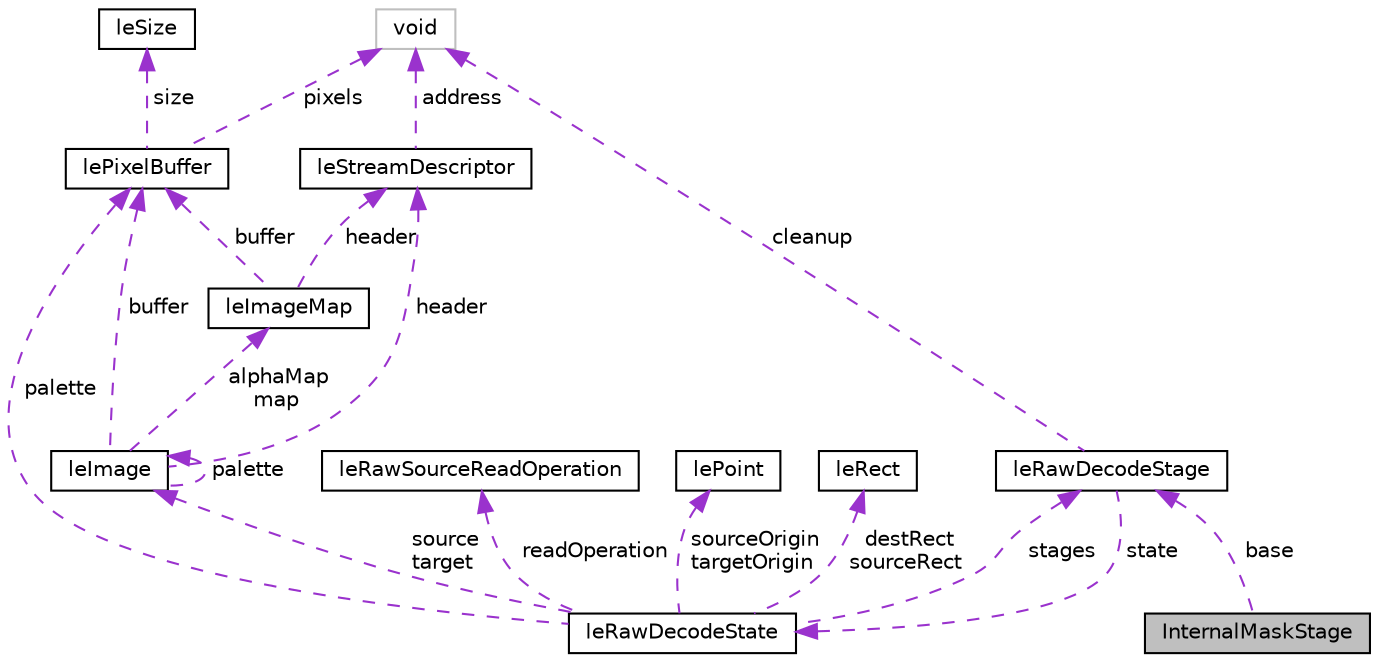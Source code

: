 digraph "InternalMaskStage"
{
 // LATEX_PDF_SIZE
  edge [fontname="Helvetica",fontsize="10",labelfontname="Helvetica",labelfontsize="10"];
  node [fontname="Helvetica",fontsize="10",shape=record];
  Node1 [label="InternalMaskStage",height=0.2,width=0.4,color="black", fillcolor="grey75", style="filled", fontcolor="black",tooltip=" "];
  Node2 -> Node1 [dir="back",color="darkorchid3",fontsize="10",style="dashed",label=" base" ,fontname="Helvetica"];
  Node2 [label="leRawDecodeStage",height=0.2,width=0.4,color="black", fillcolor="white", style="filled",URL="$structleRawDecodeStage.html",tooltip=" "];
  Node3 -> Node2 [dir="back",color="darkorchid3",fontsize="10",style="dashed",label=" cleanup" ,fontname="Helvetica"];
  Node3 [label="void",height=0.2,width=0.4,color="grey75", fillcolor="white", style="filled",tooltip=" "];
  Node4 -> Node2 [dir="back",color="darkorchid3",fontsize="10",style="dashed",label=" state" ,fontname="Helvetica"];
  Node4 [label="leRawDecodeState",height=0.2,width=0.4,color="black", fillcolor="white", style="filled",URL="$structleRawDecodeState.html",tooltip=" "];
  Node5 -> Node4 [dir="back",color="darkorchid3",fontsize="10",style="dashed",label=" palette" ,fontname="Helvetica"];
  Node5 [label="lePixelBuffer",height=0.2,width=0.4,color="black", fillcolor="white", style="filled",URL="$structlePixelBuffer.html",tooltip=" "];
  Node3 -> Node5 [dir="back",color="darkorchid3",fontsize="10",style="dashed",label=" pixels" ,fontname="Helvetica"];
  Node6 -> Node5 [dir="back",color="darkorchid3",fontsize="10",style="dashed",label=" size" ,fontname="Helvetica"];
  Node6 [label="leSize",height=0.2,width=0.4,color="black", fillcolor="white", style="filled",URL="$structleSize.html",tooltip="This structure is used represents the size of an item."];
  Node7 -> Node4 [dir="back",color="darkorchid3",fontsize="10",style="dashed",label=" source\ntarget" ,fontname="Helvetica"];
  Node7 [label="leImage",height=0.2,width=0.4,color="black", fillcolor="white", style="filled",URL="$structleImage.html",tooltip=" "];
  Node5 -> Node7 [dir="back",color="darkorchid3",fontsize="10",style="dashed",label=" buffer" ,fontname="Helvetica"];
  Node8 -> Node7 [dir="back",color="darkorchid3",fontsize="10",style="dashed",label=" header" ,fontname="Helvetica"];
  Node8 [label="leStreamDescriptor",height=0.2,width=0.4,color="black", fillcolor="white", style="filled",URL="$structleStreamDescriptor.html",tooltip="This struct represents a stream descriptor."];
  Node3 -> Node8 [dir="back",color="darkorchid3",fontsize="10",style="dashed",label=" address" ,fontname="Helvetica"];
  Node7 -> Node7 [dir="back",color="darkorchid3",fontsize="10",style="dashed",label=" palette" ,fontname="Helvetica"];
  Node9 -> Node7 [dir="back",color="darkorchid3",fontsize="10",style="dashed",label=" alphaMap\nmap" ,fontname="Helvetica"];
  Node9 [label="leImageMap",height=0.2,width=0.4,color="black", fillcolor="white", style="filled",URL="$structleImageMap.html",tooltip="This struct represents an image map."];
  Node5 -> Node9 [dir="back",color="darkorchid3",fontsize="10",style="dashed",label=" buffer" ,fontname="Helvetica"];
  Node8 -> Node9 [dir="back",color="darkorchid3",fontsize="10",style="dashed",label=" header" ,fontname="Helvetica"];
  Node10 -> Node4 [dir="back",color="darkorchid3",fontsize="10",style="dashed",label=" readOperation" ,fontname="Helvetica"];
  Node10 [label="leRawSourceReadOperation",height=0.2,width=0.4,color="black", fillcolor="white", style="filled",URL="$structleRawSourceReadOperation.html",tooltip=" "];
  Node11 -> Node4 [dir="back",color="darkorchid3",fontsize="10",style="dashed",label=" sourceOrigin\ntargetOrigin" ,fontname="Helvetica"];
  Node11 [label="lePoint",height=0.2,width=0.4,color="black", fillcolor="white", style="filled",URL="$structlePoint.html",tooltip="This structure represents a integer Cartesian point."];
  Node12 -> Node4 [dir="back",color="darkorchid3",fontsize="10",style="dashed",label=" destRect\nsourceRect" ,fontname="Helvetica"];
  Node12 [label="leRect",height=0.2,width=0.4,color="black", fillcolor="white", style="filled",URL="$structleRect.html",tooltip="This struct represents a rectangle."];
  Node2 -> Node4 [dir="back",color="darkorchid3",fontsize="10",style="dashed",label=" stages" ,fontname="Helvetica"];
}
